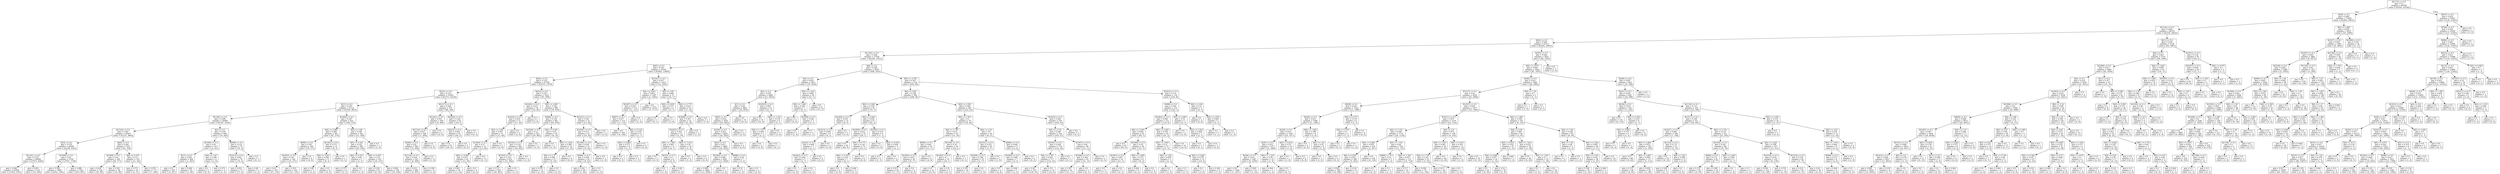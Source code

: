 digraph Tree {
node [shape=box] ;
0 [label="X[1173] <= 0.5\ngini = 0.5\nsamples = 84796\nvalue = [42502, 42294]"] ;
1 [label="X[36] <= 0.5\ngini = 0.485\nsamples = 72295\nvalue = [42364, 29931]"] ;
0 -> 1 [labeldistance=2.5, labelangle=45, headlabel="True"] ;
2 [label="X[1136] <= 0.5\ngini = 0.462\nsamples = 66376\nvalue = [42354, 24022]"] ;
1 -> 2 ;
3 [label="X[20] <= 0.5\ngini = 0.428\nsamples = 61217\nvalue = [42262, 18955]"] ;
2 -> 3 ;
4 [label="X[1130] <= 0.5\ngini = 0.392\nsamples = 57592\nvalue = [42180, 15412]"] ;
3 -> 4 ;
5 [label="X[45] <= 0.5\ngini = 0.355\nsamples = 54162\nvalue = [41682, 12480]"] ;
4 -> 5 ;
6 [label="X[30] <= 0.5\ngini = 0.332\nsamples = 52748\nvalue = [41670, 11078]"] ;
5 -> 6 ;
7 [label="X[221] <= 0.5\ngini = 0.315\nsamples = 51693\nvalue = [41573, 10120]"] ;
6 -> 7 ;
8 [label="X[11] <= 0.5\ngini = 0.305\nsamples = 51121\nvalue = [41505, 9616]"] ;
7 -> 8 ;
9 [label="X[1185] <= 0.5\ngini = 0.296\nsamples = 50499\nvalue = [41397, 9102]"] ;
8 -> 9 ;
10 [label="X[1126] <= 0.5\ngini = 0.287\nsamples = 50003\nvalue = [41321, 8682]"] ;
9 -> 10 ;
11 [label="X[10] <= 0.5\ngini = 0.279\nsamples = 49584\nvalue = [41260, 8324]"] ;
10 -> 11 ;
12 [label="X[1161] <= 0.5\ngini = 0.255\nsamples = 44068\nvalue = [37473, 6595]"] ;
11 -> 12 ;
13 [label="gini = 0.249\nsamples = 43858\nvalue = [37463, 6395]"] ;
12 -> 13 ;
14 [label="gini = 0.091\nsamples = 210\nvalue = [10, 200]"] ;
12 -> 14 ;
15 [label="X[1009] <= 0.5\ngini = 0.43\nsamples = 5516\nvalue = [3787, 1729]"] ;
11 -> 15 ;
16 [label="gini = 0.392\nsamples = 3894\nvalue = [2852, 1042]"] ;
15 -> 16 ;
17 [label="gini = 0.488\nsamples = 1622\nvalue = [935, 687]"] ;
15 -> 17 ;
18 [label="X[60] <= 0.5\ngini = 0.249\nsamples = 419\nvalue = [61, 358]"] ;
10 -> 18 ;
19 [label="X[1009] <= 0.5\ngini = 0.34\nsamples = 226\nvalue = [49, 177]"] ;
18 -> 19 ;
20 [label="gini = 0.424\nsamples = 128\nvalue = [39, 89]"] ;
19 -> 20 ;
21 [label="gini = 0.183\nsamples = 98\nvalue = [10, 88]"] ;
19 -> 21 ;
22 [label="X[0] <= 0.475\ngini = 0.117\nsamples = 193\nvalue = [12, 181]"] ;
18 -> 22 ;
23 [label="gini = 0.375\nsamples = 20\nvalue = [5, 15]"] ;
22 -> 23 ;
24 [label="gini = 0.078\nsamples = 173\nvalue = [7, 166]"] ;
22 -> 24 ;
25 [label="X[3] <= 0.5\ngini = 0.259\nsamples = 496\nvalue = [76, 420]"] ;
9 -> 25 ;
26 [label="X[1000] <= 0.5\ngini = 0.01\nsamples = 417\nvalue = [2, 415]"] ;
25 -> 26 ;
27 [label="X[17] <= 0.5\ngini = 0.005\nsamples = 408\nvalue = [1, 407]"] ;
26 -> 27 ;
28 [label="gini = 0.0\nsamples = 367\nvalue = [0, 367]"] ;
27 -> 28 ;
29 [label="gini = 0.048\nsamples = 41\nvalue = [1, 40]"] ;
27 -> 29 ;
30 [label="X[0] <= 1.67\ngini = 0.198\nsamples = 9\nvalue = [1, 8]"] ;
26 -> 30 ;
31 [label="gini = 0.0\nsamples = 5\nvalue = [0, 5]"] ;
30 -> 31 ;
32 [label="gini = 0.375\nsamples = 4\nvalue = [1, 3]"] ;
30 -> 32 ;
33 [label="X[998] <= 0.5\ngini = 0.119\nsamples = 79\nvalue = [74, 5]"] ;
25 -> 33 ;
34 [label="X[1012] <= 0.5\ngini = 0.097\nsamples = 78\nvalue = [74, 4]"] ;
33 -> 34 ;
35 [label="gini = 0.053\nsamples = 73\nvalue = [71, 2]"] ;
34 -> 35 ;
36 [label="gini = 0.48\nsamples = 5\nvalue = [3, 2]"] ;
34 -> 36 ;
37 [label="gini = 0.0\nsamples = 1\nvalue = [0, 1]"] ;
33 -> 37 ;
38 [label="X[1009] <= 0.5\ngini = 0.287\nsamples = 622\nvalue = [108, 514]"] ;
8 -> 38 ;
39 [label="X[0] <= 2.885\ngini = 0.366\nsamples = 361\nvalue = [87, 274]"] ;
38 -> 39 ;
40 [label="X[999] <= 0.5\ngini = 0.347\nsamples = 349\nvalue = [78, 271]"] ;
39 -> 40 ;
41 [label="X[1003] <= 0.5\ngini = 0.337\nsamples = 345\nvalue = [74, 271]"] ;
40 -> 41 ;
42 [label="gini = 0.41\nsamples = 163\nvalue = [47, 116]"] ;
41 -> 42 ;
43 [label="gini = 0.253\nsamples = 182\nvalue = [27, 155]"] ;
41 -> 43 ;
44 [label="gini = 0.0\nsamples = 4\nvalue = [4, 0]"] ;
40 -> 44 ;
45 [label="X[1203] <= 0.5\ngini = 0.375\nsamples = 12\nvalue = [9, 3]"] ;
39 -> 45 ;
46 [label="X[0] <= 2.915\ngini = 0.298\nsamples = 11\nvalue = [9, 2]"] ;
45 -> 46 ;
47 [label="gini = 0.48\nsamples = 5\nvalue = [3, 2]"] ;
46 -> 47 ;
48 [label="gini = 0.0\nsamples = 6\nvalue = [6, 0]"] ;
46 -> 48 ;
49 [label="gini = 0.0\nsamples = 1\nvalue = [0, 1]"] ;
45 -> 49 ;
50 [label="X[0] <= 2.96\ngini = 0.148\nsamples = 261\nvalue = [21, 240]"] ;
38 -> 50 ;
51 [label="X[0] <= 0.325\ngini = 0.142\nsamples = 260\nvalue = [20, 240]"] ;
50 -> 51 ;
52 [label="X[0] <= 0.315\ngini = 0.48\nsamples = 5\nvalue = [2, 3]"] ;
51 -> 52 ;
53 [label="gini = 0.375\nsamples = 4\nvalue = [1, 3]"] ;
52 -> 53 ;
54 [label="gini = 0.0\nsamples = 1\nvalue = [1, 0]"] ;
52 -> 54 ;
55 [label="X[0] <= 0.935\ngini = 0.131\nsamples = 255\nvalue = [18, 237]"] ;
51 -> 55 ;
56 [label="gini = 0.228\nsamples = 61\nvalue = [8, 53]"] ;
55 -> 56 ;
57 [label="gini = 0.098\nsamples = 194\nvalue = [10, 184]"] ;
55 -> 57 ;
58 [label="gini = 0.0\nsamples = 1\nvalue = [1, 0]"] ;
50 -> 58 ;
59 [label="X[1217] <= 0.5\ngini = 0.209\nsamples = 572\nvalue = [68, 504]"] ;
7 -> 59 ;
60 [label="X[1241] <= 0.5\ngini = 0.035\nsamples = 508\nvalue = [9, 499]"] ;
59 -> 60 ;
61 [label="X[1134] <= 0.5\ngini = 0.027\nsamples = 506\nvalue = [7, 499]"] ;
60 -> 61 ;
62 [label="X[206] <= 0.5\ngini = 0.02\nsamples = 504\nvalue = [5, 499]"] ;
61 -> 62 ;
63 [label="X[1116] <= 0.5\ngini = 0.016\nsamples = 503\nvalue = [4, 499]"] ;
62 -> 63 ;
64 [label="gini = 0.012\nsamples = 494\nvalue = [3, 491]"] ;
63 -> 64 ;
65 [label="gini = 0.198\nsamples = 9\nvalue = [1, 8]"] ;
63 -> 65 ;
66 [label="gini = 0.0\nsamples = 1\nvalue = [1, 0]"] ;
62 -> 66 ;
67 [label="gini = 0.0\nsamples = 2\nvalue = [2, 0]"] ;
61 -> 67 ;
68 [label="gini = 0.0\nsamples = 2\nvalue = [2, 0]"] ;
60 -> 68 ;
69 [label="X[1054] <= 0.5\ngini = 0.144\nsamples = 64\nvalue = [59, 5]"] ;
59 -> 69 ;
70 [label="X[210] <= 0.5\ngini = 0.063\nsamples = 61\nvalue = [59, 2]"] ;
69 -> 70 ;
71 [label="gini = 0.0\nsamples = 59\nvalue = [59, 0]"] ;
70 -> 71 ;
72 [label="gini = 0.0\nsamples = 2\nvalue = [0, 2]"] ;
70 -> 72 ;
73 [label="gini = 0.0\nsamples = 3\nvalue = [0, 3]"] ;
69 -> 73 ;
74 [label="X[222] <= 0.5\ngini = 0.167\nsamples = 1055\nvalue = [97, 958]"] ;
6 -> 74 ;
75 [label="X[1020] <= 0.5\ngini = 0.437\nsamples = 59\nvalue = [19, 40]"] ;
74 -> 75 ;
76 [label="X[1010] <= 0.5\ngini = 0.419\nsamples = 57\nvalue = [17, 40]"] ;
75 -> 76 ;
77 [label="X[0] <= 2.96\ngini = 0.397\nsamples = 55\nvalue = [15, 40]"] ;
76 -> 77 ;
78 [label="X[1009] <= 0.5\ngini = 0.37\nsamples = 53\nvalue = [13, 40]"] ;
77 -> 78 ;
79 [label="X[0] <= 2.895\ngini = 0.427\nsamples = 42\nvalue = [13, 29]"] ;
78 -> 79 ;
80 [label="gini = 0.461\nsamples = 36\nvalue = [13, 23]"] ;
79 -> 80 ;
81 [label="gini = 0.0\nsamples = 6\nvalue = [0, 6]"] ;
79 -> 81 ;
82 [label="gini = 0.0\nsamples = 11\nvalue = [0, 11]"] ;
78 -> 82 ;
83 [label="gini = 0.0\nsamples = 2\nvalue = [2, 0]"] ;
77 -> 83 ;
84 [label="gini = 0.0\nsamples = 2\nvalue = [2, 0]"] ;
76 -> 84 ;
85 [label="gini = 0.0\nsamples = 2\nvalue = [2, 0]"] ;
75 -> 85 ;
86 [label="X[0] <= 2.895\ngini = 0.144\nsamples = 996\nvalue = [78, 918]"] ;
74 -> 86 ;
87 [label="X[996] <= 0.5\ngini = 0.129\nsamples = 941\nvalue = [65, 876]"] ;
86 -> 87 ;
88 [label="X[1038] <= 0.5\ngini = 0.12\nsamples = 921\nvalue = [59, 862]"] ;
87 -> 88 ;
89 [label="X[1045] <= 0.5\ngini = 0.118\nsamples = 920\nvalue = [58, 862]"] ;
88 -> 89 ;
90 [label="X[1033] <= 0.5\ngini = 0.116\nsamples = 919\nvalue = [57, 862]"] ;
89 -> 90 ;
91 [label="gini = 0.115\nsamples = 918\nvalue = [56, 862]"] ;
90 -> 91 ;
92 [label="gini = 0.0\nsamples = 1\nvalue = [1, 0]"] ;
90 -> 92 ;
93 [label="gini = 0.0\nsamples = 1\nvalue = [1, 0]"] ;
89 -> 93 ;
94 [label="gini = 0.0\nsamples = 1\nvalue = [1, 0]"] ;
88 -> 94 ;
95 [label="X[0] <= 0.565\ngini = 0.42\nsamples = 20\nvalue = [6, 14]"] ;
87 -> 95 ;
96 [label="gini = 0.0\nsamples = 1\nvalue = [1, 0]"] ;
95 -> 96 ;
97 [label="X[0] <= 2.625\ngini = 0.388\nsamples = 19\nvalue = [5, 14]"] ;
95 -> 97 ;
98 [label="X[0] <= 2.35\ngini = 0.444\nsamples = 15\nvalue = [5, 10]"] ;
97 -> 98 ;
99 [label="gini = 0.278\nsamples = 12\nvalue = [2, 10]"] ;
98 -> 99 ;
100 [label="gini = 0.0\nsamples = 3\nvalue = [3, 0]"] ;
98 -> 100 ;
101 [label="gini = 0.0\nsamples = 4\nvalue = [0, 4]"] ;
97 -> 101 ;
102 [label="X[1015] <= 0.5\ngini = 0.361\nsamples = 55\nvalue = [13, 42]"] ;
86 -> 102 ;
103 [label="X[1020] <= 0.5\ngini = 0.311\nsamples = 52\nvalue = [10, 42]"] ;
102 -> 103 ;
104 [label="X[1026] <= 0.5\ngini = 0.291\nsamples = 51\nvalue = [9, 42]"] ;
103 -> 104 ;
105 [label="X[996] <= 0.5\ngini = 0.269\nsamples = 50\nvalue = [8, 42]"] ;
104 -> 105 ;
106 [label="gini = 0.245\nsamples = 49\nvalue = [7, 42]"] ;
105 -> 106 ;
107 [label="gini = 0.0\nsamples = 1\nvalue = [1, 0]"] ;
105 -> 107 ;
108 [label="gini = 0.0\nsamples = 1\nvalue = [1, 0]"] ;
104 -> 108 ;
109 [label="gini = 0.0\nsamples = 1\nvalue = [1, 0]"] ;
103 -> 109 ;
110 [label="gini = 0.0\nsamples = 3\nvalue = [3, 0]"] ;
102 -> 110 ;
111 [label="X[1241] <= 0.5\ngini = 0.017\nsamples = 1414\nvalue = [12, 1402]"] ;
5 -> 111 ;
112 [label="X[0] <= 0.655\ngini = 0.003\nsamples = 1387\nvalue = [2, 1385]"] ;
111 -> 112 ;
113 [label="X[1007] <= 0.5\ngini = 0.034\nsamples = 115\nvalue = [2, 113]"] ;
112 -> 113 ;
114 [label="X[997] <= 0.5\ngini = 0.017\nsamples = 114\nvalue = [1, 113]"] ;
113 -> 114 ;
115 [label="gini = 0.0\nsamples = 106\nvalue = [0, 106]"] ;
114 -> 115 ;
116 [label="X[0] <= 0.525\ngini = 0.219\nsamples = 8\nvalue = [1, 7]"] ;
114 -> 116 ;
117 [label="X[0] <= 0.465\ngini = 0.375\nsamples = 4\nvalue = [1, 3]"] ;
116 -> 117 ;
118 [label="gini = 0.0\nsamples = 2\nvalue = [0, 2]"] ;
117 -> 118 ;
119 [label="gini = 0.5\nsamples = 2\nvalue = [1, 1]"] ;
117 -> 119 ;
120 [label="gini = 0.0\nsamples = 4\nvalue = [0, 4]"] ;
116 -> 120 ;
121 [label="gini = 0.0\nsamples = 1\nvalue = [1, 0]"] ;
113 -> 121 ;
122 [label="gini = 0.0\nsamples = 1272\nvalue = [0, 1272]"] ;
112 -> 122 ;
123 [label="X[0] <= 0.83\ngini = 0.466\nsamples = 27\nvalue = [10, 17]"] ;
111 -> 123 ;
124 [label="X[0] <= 0.635\ngini = 0.375\nsamples = 4\nvalue = [3, 1]"] ;
123 -> 124 ;
125 [label="gini = 0.0\nsamples = 1\nvalue = [0, 1]"] ;
124 -> 125 ;
126 [label="gini = 0.0\nsamples = 3\nvalue = [3, 0]"] ;
124 -> 126 ;
127 [label="X[0] <= 2.775\ngini = 0.423\nsamples = 23\nvalue = [7, 16]"] ;
123 -> 127 ;
128 [label="X[1008] <= 0.5\ngini = 0.397\nsamples = 22\nvalue = [6, 16]"] ;
127 -> 128 ;
129 [label="X[1003] <= 0.5\ngini = 0.363\nsamples = 21\nvalue = [5, 16]"] ;
128 -> 129 ;
130 [label="X[0] <= 1.005\ngini = 0.463\nsamples = 11\nvalue = [4, 7]"] ;
129 -> 130 ;
131 [label="gini = 0.0\nsamples = 3\nvalue = [0, 3]"] ;
130 -> 131 ;
132 [label="X[222] <= 0.5\ngini = 0.5\nsamples = 8\nvalue = [4, 4]"] ;
130 -> 132 ;
133 [label="gini = 0.0\nsamples = 1\nvalue = [1, 0]"] ;
132 -> 133 ;
134 [label="gini = 0.49\nsamples = 7\nvalue = [3, 4]"] ;
132 -> 134 ;
135 [label="X[0] <= 1.015\ngini = 0.18\nsamples = 10\nvalue = [1, 9]"] ;
129 -> 135 ;
136 [label="gini = 0.0\nsamples = 1\nvalue = [1, 0]"] ;
135 -> 136 ;
137 [label="gini = 0.0\nsamples = 9\nvalue = [0, 9]"] ;
135 -> 137 ;
138 [label="gini = 0.0\nsamples = 1\nvalue = [1, 0]"] ;
128 -> 138 ;
139 [label="gini = 0.0\nsamples = 1\nvalue = [1, 0]"] ;
127 -> 139 ;
140 [label="X[8] <= 0.5\ngini = 0.248\nsamples = 3430\nvalue = [498, 2932]"] ;
4 -> 140 ;
141 [label="X[2] <= 0.5\ngini = 0.052\nsamples = 2912\nvalue = [78, 2834]"] ;
140 -> 141 ;
142 [label="X[5] <= 0.5\ngini = 0.035\nsamples = 2884\nvalue = [51, 2833]"] ;
141 -> 142 ;
143 [label="X[7] <= 0.5\ngini = 0.021\nsamples = 2862\nvalue = [30, 2832]"] ;
142 -> 143 ;
144 [label="X[49] <= 0.5\ngini = 0.014\nsamples = 2852\nvalue = [20, 2832]"] ;
143 -> 144 ;
145 [label="X[106] <= 0.5\ngini = 0.013\nsamples = 2850\nvalue = [18, 2832]"] ;
144 -> 145 ;
146 [label="X[85] <= 0.5\ngini = 0.011\nsamples = 2848\nvalue = [16, 2832]"] ;
145 -> 146 ;
147 [label="X[1063] <= 0.5\ngini = 0.009\nsamples = 2841\nvalue = [13, 2828]"] ;
146 -> 147 ;
148 [label="gini = 0.008\nsamples = 2840\nvalue = [12, 2828]"] ;
147 -> 148 ;
149 [label="gini = 0.0\nsamples = 1\nvalue = [1, 0]"] ;
147 -> 149 ;
150 [label="X[998] <= 0.5\ngini = 0.49\nsamples = 7\nvalue = [3, 4]"] ;
146 -> 150 ;
151 [label="gini = 0.32\nsamples = 5\nvalue = [1, 4]"] ;
150 -> 151 ;
152 [label="gini = 0.0\nsamples = 2\nvalue = [2, 0]"] ;
150 -> 152 ;
153 [label="gini = 0.0\nsamples = 2\nvalue = [2, 0]"] ;
145 -> 153 ;
154 [label="gini = 0.0\nsamples = 2\nvalue = [2, 0]"] ;
144 -> 154 ;
155 [label="gini = 0.0\nsamples = 10\nvalue = [10, 0]"] ;
143 -> 155 ;
156 [label="X[1003] <= 0.5\ngini = 0.087\nsamples = 22\nvalue = [21, 1]"] ;
142 -> 156 ;
157 [label="gini = 0.0\nsamples = 16\nvalue = [16, 0]"] ;
156 -> 157 ;
158 [label="X[0] <= 2.155\ngini = 0.278\nsamples = 6\nvalue = [5, 1]"] ;
156 -> 158 ;
159 [label="X[0] <= 1.475\ngini = 0.444\nsamples = 3\nvalue = [2, 1]"] ;
158 -> 159 ;
160 [label="gini = 0.0\nsamples = 2\nvalue = [2, 0]"] ;
159 -> 160 ;
161 [label="gini = 0.0\nsamples = 1\nvalue = [0, 1]"] ;
159 -> 161 ;
162 [label="gini = 0.0\nsamples = 3\nvalue = [3, 0]"] ;
158 -> 162 ;
163 [label="X[0] <= 1.455\ngini = 0.069\nsamples = 28\nvalue = [27, 1]"] ;
141 -> 163 ;
164 [label="X[0] <= 1.445\ngini = 0.245\nsamples = 7\nvalue = [6, 1]"] ;
163 -> 164 ;
165 [label="gini = 0.0\nsamples = 4\nvalue = [4, 0]"] ;
164 -> 165 ;
166 [label="X[1009] <= 0.5\ngini = 0.444\nsamples = 3\nvalue = [2, 1]"] ;
164 -> 166 ;
167 [label="gini = 0.0\nsamples = 1\nvalue = [1, 0]"] ;
166 -> 167 ;
168 [label="gini = 0.5\nsamples = 2\nvalue = [1, 1]"] ;
166 -> 168 ;
169 [label="gini = 0.0\nsamples = 21\nvalue = [21, 0]"] ;
163 -> 169 ;
170 [label="X[0] <= 2.795\ngini = 0.307\nsamples = 518\nvalue = [420, 98]"] ;
140 -> 170 ;
171 [label="X[0] <= 0.99\ngini = 0.358\nsamples = 386\nvalue = [296, 90]"] ;
170 -> 171 ;
172 [label="X[0] <= 0.645\ngini = 0.158\nsamples = 81\nvalue = [74, 7]"] ;
171 -> 172 ;
173 [label="X[1009] <= 0.5\ngini = 0.459\nsamples = 14\nvalue = [9, 5]"] ;
172 -> 173 ;
174 [label="X[1013] <= 0.5\ngini = 0.494\nsamples = 9\nvalue = [4, 5]"] ;
173 -> 174 ;
175 [label="X[222] <= 0.5\ngini = 0.408\nsamples = 7\nvalue = [2, 5]"] ;
174 -> 175 ;
176 [label="X[1003] <= 0.5\ngini = 0.444\nsamples = 3\nvalue = [2, 1]"] ;
175 -> 176 ;
177 [label="gini = 0.0\nsamples = 2\nvalue = [2, 0]"] ;
176 -> 177 ;
178 [label="gini = 0.0\nsamples = 1\nvalue = [0, 1]"] ;
176 -> 178 ;
179 [label="gini = 0.0\nsamples = 4\nvalue = [0, 4]"] ;
175 -> 179 ;
180 [label="gini = 0.0\nsamples = 2\nvalue = [2, 0]"] ;
174 -> 180 ;
181 [label="gini = 0.0\nsamples = 5\nvalue = [5, 0]"] ;
173 -> 181 ;
182 [label="X[0] <= 0.825\ngini = 0.058\nsamples = 67\nvalue = [65, 2]"] ;
172 -> 182 ;
183 [label="X[1009] <= 0.5\ngini = 0.033\nsamples = 59\nvalue = [58, 1]"] ;
182 -> 183 ;
184 [label="gini = 0.0\nsamples = 44\nvalue = [44, 0]"] ;
183 -> 184 ;
185 [label="X[0] <= 0.775\ngini = 0.124\nsamples = 15\nvalue = [14, 1]"] ;
183 -> 185 ;
186 [label="X[0] <= 0.745\ngini = 0.245\nsamples = 7\nvalue = [6, 1]"] ;
185 -> 186 ;
187 [label="gini = 0.0\nsamples = 4\nvalue = [4, 0]"] ;
186 -> 187 ;
188 [label="gini = 0.444\nsamples = 3\nvalue = [2, 1]"] ;
186 -> 188 ;
189 [label="gini = 0.0\nsamples = 8\nvalue = [8, 0]"] ;
185 -> 189 ;
190 [label="X[1003] <= 0.5\ngini = 0.219\nsamples = 8\nvalue = [7, 1]"] ;
182 -> 190 ;
191 [label="gini = 0.0\nsamples = 5\nvalue = [5, 0]"] ;
190 -> 191 ;
192 [label="X[0] <= 0.835\ngini = 0.444\nsamples = 3\nvalue = [2, 1]"] ;
190 -> 192 ;
193 [label="gini = 0.5\nsamples = 2\nvalue = [1, 1]"] ;
192 -> 193 ;
194 [label="gini = 0.0\nsamples = 1\nvalue = [1, 0]"] ;
192 -> 194 ;
195 [label="X[0] <= 2.505\ngini = 0.396\nsamples = 305\nvalue = [222, 83]"] ;
171 -> 195 ;
196 [label="X[0] <= 1.815\ngini = 0.5\nsamples = 79\nvalue = [39, 40]"] ;
195 -> 196 ;
197 [label="X[0] <= 1.745\ngini = 0.471\nsamples = 50\nvalue = [31, 19]"] ;
196 -> 197 ;
198 [label="X[996] <= 0.5\ngini = 0.491\nsamples = 30\nvalue = [13, 17]"] ;
197 -> 198 ;
199 [label="X[1026] <= 0.5\ngini = 0.453\nsamples = 26\nvalue = [9, 17]"] ;
198 -> 199 ;
200 [label="gini = 0.413\nsamples = 24\nvalue = [7, 17]"] ;
199 -> 200 ;
201 [label="gini = 0.0\nsamples = 2\nvalue = [2, 0]"] ;
199 -> 201 ;
202 [label="gini = 0.0\nsamples = 4\nvalue = [4, 0]"] ;
198 -> 202 ;
203 [label="X[1030] <= 0.5\ngini = 0.18\nsamples = 20\nvalue = [18, 2]"] ;
197 -> 203 ;
204 [label="X[1003] <= 0.5\ngini = 0.1\nsamples = 19\nvalue = [18, 1]"] ;
203 -> 204 ;
205 [label="gini = 0.0\nsamples = 14\nvalue = [14, 0]"] ;
204 -> 205 ;
206 [label="gini = 0.32\nsamples = 5\nvalue = [4, 1]"] ;
204 -> 206 ;
207 [label="gini = 0.0\nsamples = 1\nvalue = [0, 1]"] ;
203 -> 207 ;
208 [label="X[0] <= 2.43\ngini = 0.4\nsamples = 29\nvalue = [8, 21]"] ;
196 -> 208 ;
209 [label="X[1031] <= 0.5\ngini = 0.255\nsamples = 20\nvalue = [3, 17]"] ;
208 -> 209 ;
210 [label="X[1004] <= 0.5\ngini = 0.188\nsamples = 19\nvalue = [2, 17]"] ;
209 -> 210 ;
211 [label="gini = 0.105\nsamples = 18\nvalue = [1, 17]"] ;
210 -> 211 ;
212 [label="gini = 0.0\nsamples = 1\nvalue = [1, 0]"] ;
210 -> 212 ;
213 [label="gini = 0.0\nsamples = 1\nvalue = [1, 0]"] ;
209 -> 213 ;
214 [label="X[996] <= 0.5\ngini = 0.494\nsamples = 9\nvalue = [5, 4]"] ;
208 -> 214 ;
215 [label="X[1009] <= 0.5\ngini = 0.408\nsamples = 7\nvalue = [5, 2]"] ;
214 -> 215 ;
216 [label="gini = 0.0\nsamples = 4\nvalue = [4, 0]"] ;
215 -> 216 ;
217 [label="gini = 0.444\nsamples = 3\nvalue = [1, 2]"] ;
215 -> 217 ;
218 [label="gini = 0.0\nsamples = 2\nvalue = [0, 2]"] ;
214 -> 218 ;
219 [label="X[1010] <= 0.5\ngini = 0.308\nsamples = 226\nvalue = [183, 43]"] ;
195 -> 219 ;
220 [label="X[0] <= 2.725\ngini = 0.299\nsamples = 224\nvalue = [183, 41]"] ;
219 -> 220 ;
221 [label="X[1041] <= 0.5\ngini = 0.249\nsamples = 178\nvalue = [152, 26]"] ;
220 -> 221 ;
222 [label="X[0] <= 2.705\ngini = 0.243\nsamples = 177\nvalue = [152, 25]"] ;
221 -> 222 ;
223 [label="gini = 0.26\nsamples = 163\nvalue = [138, 25]"] ;
222 -> 223 ;
224 [label="gini = 0.0\nsamples = 14\nvalue = [14, 0]"] ;
222 -> 224 ;
225 [label="gini = 0.0\nsamples = 1\nvalue = [0, 1]"] ;
221 -> 225 ;
226 [label="X[1007] <= 0.5\ngini = 0.44\nsamples = 46\nvalue = [31, 15]"] ;
220 -> 226 ;
227 [label="X[1000] <= 0.5\ngini = 0.402\nsamples = 43\nvalue = [31, 12]"] ;
226 -> 227 ;
228 [label="gini = 0.387\nsamples = 42\nvalue = [31, 11]"] ;
227 -> 228 ;
229 [label="gini = 0.0\nsamples = 1\nvalue = [0, 1]"] ;
227 -> 229 ;
230 [label="gini = 0.0\nsamples = 3\nvalue = [0, 3]"] ;
226 -> 230 ;
231 [label="gini = 0.0\nsamples = 2\nvalue = [0, 2]"] ;
219 -> 231 ;
232 [label="X[1012] <= 0.5\ngini = 0.114\nsamples = 132\nvalue = [124, 8]"] ;
170 -> 232 ;
233 [label="X[998] <= 0.5\ngini = 0.104\nsamples = 127\nvalue = [120, 7]"] ;
232 -> 233 ;
234 [label="X[1003] <= 0.5\ngini = 0.094\nsamples = 122\nvalue = [116, 6]"] ;
233 -> 234 ;
235 [label="X[0] <= 2.955\ngini = 0.062\nsamples = 93\nvalue = [90, 3]"] ;
234 -> 235 ;
236 [label="gini = 0.0\nsamples = 63\nvalue = [63, 0]"] ;
235 -> 236 ;
237 [label="X[1009] <= 0.5\ngini = 0.18\nsamples = 30\nvalue = [27, 3]"] ;
235 -> 237 ;
238 [label="X[1007] <= 0.5\ngini = 0.087\nsamples = 22\nvalue = [21, 1]"] ;
237 -> 238 ;
239 [label="gini = 0.0\nsamples = 17\nvalue = [17, 0]"] ;
238 -> 239 ;
240 [label="gini = 0.32\nsamples = 5\nvalue = [4, 1]"] ;
238 -> 240 ;
241 [label="X[0] <= 2.995\ngini = 0.375\nsamples = 8\nvalue = [6, 2]"] ;
237 -> 241 ;
242 [label="gini = 0.444\nsamples = 6\nvalue = [4, 2]"] ;
241 -> 242 ;
243 [label="gini = 0.0\nsamples = 2\nvalue = [2, 0]"] ;
241 -> 243 ;
244 [label="X[0] <= 2.905\ngini = 0.185\nsamples = 29\nvalue = [26, 3]"] ;
234 -> 244 ;
245 [label="X[0] <= 2.835\ngini = 0.32\nsamples = 15\nvalue = [12, 3]"] ;
244 -> 245 ;
246 [label="X[0] <= 2.82\ngini = 0.444\nsamples = 3\nvalue = [2, 1]"] ;
245 -> 246 ;
247 [label="gini = 0.0\nsamples = 1\nvalue = [1, 0]"] ;
246 -> 247 ;
248 [label="gini = 0.5\nsamples = 2\nvalue = [1, 1]"] ;
246 -> 248 ;
249 [label="X[0] <= 2.845\ngini = 0.278\nsamples = 12\nvalue = [10, 2]"] ;
245 -> 249 ;
250 [label="gini = 0.0\nsamples = 3\nvalue = [3, 0]"] ;
249 -> 250 ;
251 [label="gini = 0.346\nsamples = 9\nvalue = [7, 2]"] ;
249 -> 251 ;
252 [label="gini = 0.0\nsamples = 14\nvalue = [14, 0]"] ;
244 -> 252 ;
253 [label="X[0] <= 2.885\ngini = 0.32\nsamples = 5\nvalue = [4, 1]"] ;
233 -> 253 ;
254 [label="gini = 0.0\nsamples = 2\nvalue = [2, 0]"] ;
253 -> 254 ;
255 [label="X[0] <= 2.925\ngini = 0.444\nsamples = 3\nvalue = [2, 1]"] ;
253 -> 255 ;
256 [label="gini = 0.0\nsamples = 1\nvalue = [0, 1]"] ;
255 -> 256 ;
257 [label="gini = 0.0\nsamples = 2\nvalue = [2, 0]"] ;
255 -> 257 ;
258 [label="X[0] <= 2.94\ngini = 0.32\nsamples = 5\nvalue = [4, 1]"] ;
232 -> 258 ;
259 [label="gini = 0.0\nsamples = 2\nvalue = [2, 0]"] ;
258 -> 259 ;
260 [label="X[0] <= 2.955\ngini = 0.444\nsamples = 3\nvalue = [2, 1]"] ;
258 -> 260 ;
261 [label="gini = 0.5\nsamples = 2\nvalue = [1, 1]"] ;
260 -> 261 ;
262 [label="gini = 0.0\nsamples = 1\nvalue = [1, 0]"] ;
260 -> 262 ;
263 [label="X[597] <= 0.5\ngini = 0.044\nsamples = 3625\nvalue = [82, 3543]"] ;
3 -> 263 ;
264 [label="X[0] <= 2.675\ngini = 0.044\nsamples = 3624\nvalue = [81, 3543]"] ;
263 -> 264 ;
265 [label="X[382] <= 0.5\ngini = 0.031\nsamples = 2941\nvalue = [46, 2895]"] ;
264 -> 265 ;
266 [label="X[1217] <= 0.5\ngini = 0.03\nsamples = 2939\nvalue = [45, 2894]"] ;
265 -> 266 ;
267 [label="X[928] <= 0.5\ngini = 0.016\nsamples = 1502\nvalue = [12, 1490]"] ;
266 -> 267 ;
268 [label="X[290] <= 0.5\ngini = 0.015\nsamples = 1496\nvalue = [11, 1485]"] ;
267 -> 268 ;
269 [label="X[320] <= 0.5\ngini = 0.013\nsamples = 1487\nvalue = [10, 1477]"] ;
268 -> 269 ;
270 [label="X[287] <= 0.5\ngini = 0.012\nsamples = 1477\nvalue = [9, 1468]"] ;
269 -> 270 ;
271 [label="X[246] <= 0.5\ngini = 0.011\nsamples = 1467\nvalue = [8, 1459]"] ;
270 -> 271 ;
272 [label="gini = 0.01\nsamples = 1444\nvalue = [7, 1437]"] ;
271 -> 272 ;
273 [label="gini = 0.083\nsamples = 23\nvalue = [1, 22]"] ;
271 -> 273 ;
274 [label="X[0] <= 1.235\ngini = 0.18\nsamples = 10\nvalue = [1, 9]"] ;
270 -> 274 ;
275 [label="gini = 0.444\nsamples = 3\nvalue = [1, 2]"] ;
274 -> 275 ;
276 [label="gini = 0.0\nsamples = 7\nvalue = [0, 7]"] ;
274 -> 276 ;
277 [label="X[0] <= 0.835\ngini = 0.18\nsamples = 10\nvalue = [1, 9]"] ;
269 -> 277 ;
278 [label="gini = 0.0\nsamples = 1\nvalue = [1, 0]"] ;
277 -> 278 ;
279 [label="gini = 0.0\nsamples = 9\nvalue = [0, 9]"] ;
277 -> 279 ;
280 [label="X[0] <= 1.665\ngini = 0.198\nsamples = 9\nvalue = [1, 8]"] ;
268 -> 280 ;
281 [label="gini = 0.0\nsamples = 4\nvalue = [0, 4]"] ;
280 -> 281 ;
282 [label="X[0] <= 1.83\ngini = 0.32\nsamples = 5\nvalue = [1, 4]"] ;
280 -> 282 ;
283 [label="gini = 0.0\nsamples = 1\nvalue = [1, 0]"] ;
282 -> 283 ;
284 [label="gini = 0.0\nsamples = 4\nvalue = [0, 4]"] ;
282 -> 284 ;
285 [label="X[0] <= 0.775\ngini = 0.278\nsamples = 6\nvalue = [1, 5]"] ;
267 -> 285 ;
286 [label="X[0] <= 0.515\ngini = 0.5\nsamples = 2\nvalue = [1, 1]"] ;
285 -> 286 ;
287 [label="gini = 0.0\nsamples = 1\nvalue = [0, 1]"] ;
286 -> 287 ;
288 [label="gini = 0.0\nsamples = 1\nvalue = [1, 0]"] ;
286 -> 288 ;
289 [label="gini = 0.0\nsamples = 4\nvalue = [0, 4]"] ;
285 -> 289 ;
290 [label="X[1027] <= 0.5\ngini = 0.045\nsamples = 1437\nvalue = [33, 1404]"] ;
266 -> 290 ;
291 [label="X[1011] <= 0.5\ngini = 0.037\nsamples = 1276\nvalue = [24, 1252]"] ;
290 -> 291 ;
292 [label="X[0] <= 1.325\ngini = 0.034\nsamples = 1170\nvalue = [20, 1150]"] ;
291 -> 292 ;
293 [label="X[0] <= 0.865\ngini = 0.023\nsamples = 432\nvalue = [5, 427]"] ;
292 -> 293 ;
294 [label="X[0] <= 0.855\ngini = 0.032\nsamples = 308\nvalue = [5, 303]"] ;
293 -> 294 ;
295 [label="gini = 0.026\nsamples = 300\nvalue = [4, 296]"] ;
294 -> 295 ;
296 [label="gini = 0.219\nsamples = 8\nvalue = [1, 7]"] ;
294 -> 296 ;
297 [label="gini = 0.0\nsamples = 124\nvalue = [0, 124]"] ;
293 -> 297 ;
298 [label="X[0] <= 1.335\ngini = 0.04\nsamples = 738\nvalue = [15, 723]"] ;
292 -> 298 ;
299 [label="X[990] <= 0.5\ngini = 0.32\nsamples = 5\nvalue = [1, 4]"] ;
298 -> 299 ;
300 [label="gini = 0.0\nsamples = 3\nvalue = [0, 3]"] ;
299 -> 300 ;
301 [label="gini = 0.5\nsamples = 2\nvalue = [1, 1]"] ;
299 -> 301 ;
302 [label="X[0] <= 1.365\ngini = 0.037\nsamples = 733\nvalue = [14, 719]"] ;
298 -> 302 ;
303 [label="gini = 0.117\nsamples = 16\nvalue = [1, 15]"] ;
302 -> 303 ;
304 [label="gini = 0.036\nsamples = 717\nvalue = [13, 704]"] ;
302 -> 304 ;
305 [label="X[0] <= 2.6\ngini = 0.073\nsamples = 106\nvalue = [4, 102]"] ;
291 -> 305 ;
306 [label="X[0] <= 1.815\ngini = 0.061\nsamples = 95\nvalue = [3, 92]"] ;
305 -> 306 ;
307 [label="X[0] <= 1.795\ngini = 0.103\nsamples = 55\nvalue = [3, 52]"] ;
306 -> 307 ;
308 [label="gini = 0.071\nsamples = 54\nvalue = [2, 52]"] ;
307 -> 308 ;
309 [label="gini = 0.0\nsamples = 1\nvalue = [1, 0]"] ;
307 -> 309 ;
310 [label="gini = 0.0\nsamples = 40\nvalue = [0, 40]"] ;
306 -> 310 ;
311 [label="X[0] <= 2.615\ngini = 0.165\nsamples = 11\nvalue = [1, 10]"] ;
305 -> 311 ;
312 [label="gini = 0.0\nsamples = 1\nvalue = [1, 0]"] ;
311 -> 312 ;
313 [label="gini = 0.0\nsamples = 10\nvalue = [0, 10]"] ;
311 -> 313 ;
314 [label="X[0] <= 1.895\ngini = 0.106\nsamples = 161\nvalue = [9, 152]"] ;
290 -> 314 ;
315 [label="X[0] <= 0.84\ngini = 0.061\nsamples = 96\nvalue = [3, 93]"] ;
314 -> 315 ;
316 [label="X[0] <= 0.815\ngini = 0.102\nsamples = 37\nvalue = [2, 35]"] ;
315 -> 316 ;
317 [label="X[0] <= 0.665\ngini = 0.057\nsamples = 34\nvalue = [1, 33]"] ;
316 -> 317 ;
318 [label="gini = 0.0\nsamples = 24\nvalue = [0, 24]"] ;
317 -> 318 ;
319 [label="gini = 0.18\nsamples = 10\nvalue = [1, 9]"] ;
317 -> 319 ;
320 [label="gini = 0.444\nsamples = 3\nvalue = [1, 2]"] ;
316 -> 320 ;
321 [label="X[0] <= 1.815\ngini = 0.033\nsamples = 59\nvalue = [1, 58]"] ;
315 -> 321 ;
322 [label="gini = 0.0\nsamples = 40\nvalue = [0, 40]"] ;
321 -> 322 ;
323 [label="X[0] <= 1.825\ngini = 0.1\nsamples = 19\nvalue = [1, 18]"] ;
321 -> 323 ;
324 [label="gini = 0.0\nsamples = 1\nvalue = [1, 0]"] ;
323 -> 324 ;
325 [label="gini = 0.0\nsamples = 18\nvalue = [0, 18]"] ;
323 -> 325 ;
326 [label="X[0] <= 1.99\ngini = 0.168\nsamples = 65\nvalue = [6, 59]"] ;
314 -> 326 ;
327 [label="X[0] <= 1.92\ngini = 0.48\nsamples = 5\nvalue = [3, 2]"] ;
326 -> 327 ;
328 [label="gini = 0.5\nsamples = 4\nvalue = [2, 2]"] ;
327 -> 328 ;
329 [label="gini = 0.0\nsamples = 1\nvalue = [1, 0]"] ;
327 -> 329 ;
330 [label="X[0] <= 2.565\ngini = 0.095\nsamples = 60\nvalue = [3, 57]"] ;
326 -> 330 ;
331 [label="X[0] <= 2.555\ngini = 0.145\nsamples = 38\nvalue = [3, 35]"] ;
330 -> 331 ;
332 [label="gini = 0.108\nsamples = 35\nvalue = [2, 33]"] ;
331 -> 332 ;
333 [label="gini = 0.444\nsamples = 3\nvalue = [1, 2]"] ;
331 -> 333 ;
334 [label="gini = 0.0\nsamples = 22\nvalue = [0, 22]"] ;
330 -> 334 ;
335 [label="X[0] <= 1.24\ngini = 0.5\nsamples = 2\nvalue = [1, 1]"] ;
265 -> 335 ;
336 [label="gini = 0.0\nsamples = 1\nvalue = [1, 0]"] ;
335 -> 336 ;
337 [label="gini = 0.0\nsamples = 1\nvalue = [0, 1]"] ;
335 -> 337 ;
338 [label="X[249] <= 0.5\ngini = 0.097\nsamples = 683\nvalue = [35, 648]"] ;
264 -> 338 ;
339 [label="X[221] <= 0.5\ngini = 0.095\nsamples = 682\nvalue = [34, 648]"] ;
338 -> 339 ;
340 [label="X[238] <= 0.5\ngini = 0.014\nsamples = 143\nvalue = [1, 142]"] ;
339 -> 340 ;
341 [label="gini = 0.0\nsamples = 135\nvalue = [0, 135]"] ;
340 -> 341 ;
342 [label="X[0] <= 2.925\ngini = 0.219\nsamples = 8\nvalue = [1, 7]"] ;
340 -> 342 ;
343 [label="X[0] <= 2.905\ngini = 0.375\nsamples = 4\nvalue = [1, 3]"] ;
342 -> 343 ;
344 [label="gini = 0.0\nsamples = 3\nvalue = [0, 3]"] ;
343 -> 344 ;
345 [label="gini = 0.0\nsamples = 1\nvalue = [1, 0]"] ;
343 -> 345 ;
346 [label="gini = 0.0\nsamples = 4\nvalue = [0, 4]"] ;
342 -> 346 ;
347 [label="X[1130] <= 0.5\ngini = 0.115\nsamples = 539\nvalue = [33, 506]"] ;
339 -> 347 ;
348 [label="X[1217] <= 0.5\ngini = 0.109\nsamples = 521\nvalue = [30, 491]"] ;
347 -> 348 ;
349 [label="X[1027] <= 0.5\ngini = 0.066\nsamples = 206\nvalue = [7, 199]"] ;
348 -> 349 ;
350 [label="X[0] <= 2.805\ngini = 0.053\nsamples = 185\nvalue = [5, 180]"] ;
349 -> 350 ;
351 [label="gini = 0.0\nsamples = 68\nvalue = [0, 68]"] ;
350 -> 351 ;
352 [label="X[0] <= 2.855\ngini = 0.082\nsamples = 117\nvalue = [5, 112]"] ;
350 -> 352 ;
353 [label="gini = 0.153\nsamples = 48\nvalue = [4, 44]"] ;
352 -> 353 ;
354 [label="gini = 0.029\nsamples = 69\nvalue = [1, 68]"] ;
352 -> 354 ;
355 [label="X[1216] <= 0.5\ngini = 0.172\nsamples = 21\nvalue = [2, 19]"] ;
349 -> 355 ;
356 [label="gini = 0.0\nsamples = 10\nvalue = [0, 10]"] ;
355 -> 356 ;
357 [label="X[0] <= 2.83\ngini = 0.298\nsamples = 11\nvalue = [2, 9]"] ;
355 -> 357 ;
358 [label="gini = 0.346\nsamples = 9\nvalue = [2, 7]"] ;
357 -> 358 ;
359 [label="gini = 0.0\nsamples = 2\nvalue = [0, 2]"] ;
357 -> 359 ;
360 [label="X[0] <= 2.725\ngini = 0.135\nsamples = 315\nvalue = [23, 292]"] ;
348 -> 360 ;
361 [label="X[1039] <= 0.5\ngini = 0.201\nsamples = 88\nvalue = [10, 78]"] ;
360 -> 361 ;
362 [label="X[990] <= 0.5\ngini = 0.171\nsamples = 85\nvalue = [8, 77]"] ;
361 -> 362 ;
363 [label="gini = 0.119\nsamples = 63\nvalue = [4, 59]"] ;
362 -> 363 ;
364 [label="gini = 0.298\nsamples = 22\nvalue = [4, 18]"] ;
362 -> 364 ;
365 [label="X[0] <= 2.695\ngini = 0.444\nsamples = 3\nvalue = [2, 1]"] ;
361 -> 365 ;
366 [label="gini = 0.0\nsamples = 1\nvalue = [1, 0]"] ;
365 -> 366 ;
367 [label="gini = 0.5\nsamples = 2\nvalue = [1, 1]"] ;
365 -> 367 ;
368 [label="X[0] <= 2.825\ngini = 0.108\nsamples = 227\nvalue = [13, 214]"] ;
360 -> 368 ;
369 [label="X[1019] <= 0.5\ngini = 0.079\nsamples = 145\nvalue = [6, 139]"] ;
368 -> 369 ;
370 [label="gini = 0.058\nsamples = 133\nvalue = [4, 129]"] ;
369 -> 370 ;
371 [label="gini = 0.278\nsamples = 12\nvalue = [2, 10]"] ;
369 -> 371 ;
372 [label="X[1014] <= 0.5\ngini = 0.156\nsamples = 82\nvalue = [7, 75]"] ;
368 -> 372 ;
373 [label="gini = 0.101\nsamples = 56\nvalue = [3, 53]"] ;
372 -> 373 ;
374 [label="gini = 0.26\nsamples = 26\nvalue = [4, 22]"] ;
372 -> 374 ;
375 [label="X[0] <= 2.855\ngini = 0.278\nsamples = 18\nvalue = [3, 15]"] ;
347 -> 375 ;
376 [label="gini = 0.0\nsamples = 5\nvalue = [0, 5]"] ;
375 -> 376 ;
377 [label="X[0] <= 2.93\ngini = 0.355\nsamples = 13\nvalue = [3, 10]"] ;
375 -> 377 ;
378 [label="X[0] <= 2.915\ngini = 0.444\nsamples = 9\nvalue = [3, 6]"] ;
377 -> 378 ;
379 [label="X[990] <= 0.5\ngini = 0.375\nsamples = 8\nvalue = [2, 6]"] ;
378 -> 379 ;
380 [label="gini = 0.444\nsamples = 6\nvalue = [2, 4]"] ;
379 -> 380 ;
381 [label="gini = 0.0\nsamples = 2\nvalue = [0, 2]"] ;
379 -> 381 ;
382 [label="gini = 0.0\nsamples = 1\nvalue = [1, 0]"] ;
378 -> 382 ;
383 [label="gini = 0.0\nsamples = 4\nvalue = [0, 4]"] ;
377 -> 383 ;
384 [label="gini = 0.0\nsamples = 1\nvalue = [1, 0]"] ;
338 -> 384 ;
385 [label="gini = 0.0\nsamples = 1\nvalue = [1, 0]"] ;
263 -> 385 ;
386 [label="X[15] <= 0.5\ngini = 0.035\nsamples = 5159\nvalue = [92, 5067]"] ;
2 -> 386 ;
387 [label="X[4] <= 0.5\ngini = 0.025\nsamples = 5129\nvalue = [64, 5065]"] ;
386 -> 387 ;
388 [label="X[1009] <= 0.5\ngini = 0.017\nsamples = 5099\nvalue = [45, 5054]"] ;
387 -> 388 ;
389 [label="X[2] <= 0.5\ngini = 0.014\nsamples = 5056\nvalue = [35, 5021]"] ;
388 -> 389 ;
390 [label="X[1003] <= 0.5\ngini = 0.013\nsamples = 5054\nvalue = [33, 5021]"] ;
389 -> 390 ;
391 [label="X[1008] <= 0.5\ngini = 0.01\nsamples = 5004\nvalue = [24, 4980]"] ;
390 -> 391 ;
392 [label="X[999] <= 0.5\ngini = 0.008\nsamples = 4973\nvalue = [20, 4953]"] ;
391 -> 392 ;
393 [label="X[1007] <= 0.5\ngini = 0.007\nsamples = 4956\nvalue = [18, 4938]"] ;
392 -> 393 ;
394 [label="X[1015] <= 0.5\ngini = 0.006\nsamples = 4933\nvalue = [16, 4917]"] ;
393 -> 394 ;
395 [label="X[1012] <= 0.5\ngini = 0.006\nsamples = 4927\nvalue = [15, 4912]"] ;
394 -> 395 ;
396 [label="gini = 0.006\nsamples = 4919\nvalue = [14, 4905]"] ;
395 -> 396 ;
397 [label="gini = 0.219\nsamples = 8\nvalue = [1, 7]"] ;
395 -> 397 ;
398 [label="X[6] <= 0.5\ngini = 0.278\nsamples = 6\nvalue = [1, 5]"] ;
394 -> 398 ;
399 [label="gini = 0.0\nsamples = 5\nvalue = [0, 5]"] ;
398 -> 399 ;
400 [label="gini = 0.0\nsamples = 1\nvalue = [1, 0]"] ;
398 -> 400 ;
401 [label="X[0] <= 0.835\ngini = 0.159\nsamples = 23\nvalue = [2, 21]"] ;
393 -> 401 ;
402 [label="gini = 0.0\nsamples = 12\nvalue = [0, 12]"] ;
401 -> 402 ;
403 [label="X[11] <= 0.5\ngini = 0.298\nsamples = 11\nvalue = [2, 9]"] ;
401 -> 403 ;
404 [label="gini = 0.0\nsamples = 8\nvalue = [0, 8]"] ;
403 -> 404 ;
405 [label="gini = 0.444\nsamples = 3\nvalue = [2, 1]"] ;
403 -> 405 ;
406 [label="X[0] <= 1.33\ngini = 0.208\nsamples = 17\nvalue = [2, 15]"] ;
392 -> 406 ;
407 [label="X[0] <= 0.825\ngini = 0.375\nsamples = 8\nvalue = [2, 6]"] ;
406 -> 407 ;
408 [label="gini = 0.0\nsamples = 6\nvalue = [0, 6]"] ;
407 -> 408 ;
409 [label="gini = 0.0\nsamples = 2\nvalue = [2, 0]"] ;
407 -> 409 ;
410 [label="gini = 0.0\nsamples = 9\nvalue = [0, 9]"] ;
406 -> 410 ;
411 [label="X[0] <= 2.88\ngini = 0.225\nsamples = 31\nvalue = [4, 27]"] ;
391 -> 411 ;
412 [label="X[0] <= 0.97\ngini = 0.185\nsamples = 29\nvalue = [3, 26]"] ;
411 -> 412 ;
413 [label="X[0] <= 0.61\ngini = 0.375\nsamples = 12\nvalue = [3, 9]"] ;
412 -> 413 ;
414 [label="gini = 0.0\nsamples = 7\nvalue = [0, 7]"] ;
413 -> 414 ;
415 [label="X[0] <= 0.785\ngini = 0.48\nsamples = 5\nvalue = [3, 2]"] ;
413 -> 415 ;
416 [label="gini = 0.0\nsamples = 2\nvalue = [2, 0]"] ;
415 -> 416 ;
417 [label="gini = 0.444\nsamples = 3\nvalue = [1, 2]"] ;
415 -> 417 ;
418 [label="gini = 0.0\nsamples = 17\nvalue = [0, 17]"] ;
412 -> 418 ;
419 [label="X[0] <= 2.985\ngini = 0.5\nsamples = 2\nvalue = [1, 1]"] ;
411 -> 419 ;
420 [label="gini = 0.0\nsamples = 1\nvalue = [1, 0]"] ;
419 -> 420 ;
421 [label="gini = 0.0\nsamples = 1\nvalue = [0, 1]"] ;
419 -> 421 ;
422 [label="X[0] <= 2.14\ngini = 0.295\nsamples = 50\nvalue = [9, 41]"] ;
390 -> 422 ;
423 [label="X[0] <= 1.05\ngini = 0.249\nsamples = 48\nvalue = [7, 41]"] ;
422 -> 423 ;
424 [label="X[0] <= 0.92\ngini = 0.313\nsamples = 36\nvalue = [7, 29]"] ;
423 -> 424 ;
425 [label="X[0] <= 0.685\ngini = 0.219\nsamples = 32\nvalue = [4, 28]"] ;
424 -> 425 ;
426 [label="X[0] <= 0.395\ngini = 0.147\nsamples = 25\nvalue = [2, 23]"] ;
425 -> 426 ;
427 [label="gini = 0.0\nsamples = 9\nvalue = [0, 9]"] ;
426 -> 427 ;
428 [label="gini = 0.219\nsamples = 16\nvalue = [2, 14]"] ;
426 -> 428 ;
429 [label="X[0] <= 0.73\ngini = 0.408\nsamples = 7\nvalue = [2, 5]"] ;
425 -> 429 ;
430 [label="gini = 0.444\nsamples = 3\nvalue = [2, 1]"] ;
429 -> 430 ;
431 [label="gini = 0.0\nsamples = 4\nvalue = [0, 4]"] ;
429 -> 431 ;
432 [label="X[0] <= 1.005\ngini = 0.375\nsamples = 4\nvalue = [3, 1]"] ;
424 -> 432 ;
433 [label="X[0] <= 0.975\ngini = 0.5\nsamples = 2\nvalue = [1, 1]"] ;
432 -> 433 ;
434 [label="gini = 0.0\nsamples = 1\nvalue = [1, 0]"] ;
433 -> 434 ;
435 [label="gini = 0.0\nsamples = 1\nvalue = [0, 1]"] ;
433 -> 435 ;
436 [label="gini = 0.0\nsamples = 2\nvalue = [2, 0]"] ;
432 -> 436 ;
437 [label="gini = 0.0\nsamples = 12\nvalue = [0, 12]"] ;
423 -> 437 ;
438 [label="gini = 0.0\nsamples = 2\nvalue = [2, 0]"] ;
422 -> 438 ;
439 [label="gini = 0.0\nsamples = 2\nvalue = [2, 0]"] ;
389 -> 439 ;
440 [label="X[11] <= 0.5\ngini = 0.357\nsamples = 43\nvalue = [10, 33]"] ;
388 -> 440 ;
441 [label="gini = 0.0\nsamples = 1\nvalue = [1, 0]"] ;
440 -> 441 ;
442 [label="X[0] <= 0.385\ngini = 0.337\nsamples = 42\nvalue = [9, 33]"] ;
440 -> 442 ;
443 [label="gini = 0.0\nsamples = 6\nvalue = [0, 6]"] ;
442 -> 443 ;
444 [label="X[0] <= 0.395\ngini = 0.375\nsamples = 36\nvalue = [9, 27]"] ;
442 -> 444 ;
445 [label="gini = 0.0\nsamples = 1\nvalue = [1, 0]"] ;
444 -> 445 ;
446 [label="X[0] <= 0.9\ngini = 0.353\nsamples = 35\nvalue = [8, 27]"] ;
444 -> 446 ;
447 [label="X[0] <= 0.72\ngini = 0.391\nsamples = 30\nvalue = [8, 22]"] ;
446 -> 447 ;
448 [label="X[0] <= 0.625\ngini = 0.287\nsamples = 23\nvalue = [4, 19]"] ;
447 -> 448 ;
449 [label="X[0] <= 0.56\ngini = 0.36\nsamples = 17\nvalue = [4, 13]"] ;
448 -> 449 ;
450 [label="gini = 0.231\nsamples = 15\nvalue = [2, 13]"] ;
449 -> 450 ;
451 [label="gini = 0.0\nsamples = 2\nvalue = [2, 0]"] ;
449 -> 451 ;
452 [label="gini = 0.0\nsamples = 6\nvalue = [0, 6]"] ;
448 -> 452 ;
453 [label="X[0] <= 0.755\ngini = 0.49\nsamples = 7\nvalue = [4, 3]"] ;
447 -> 453 ;
454 [label="gini = 0.0\nsamples = 2\nvalue = [2, 0]"] ;
453 -> 454 ;
455 [label="X[0] <= 0.81\ngini = 0.48\nsamples = 5\nvalue = [2, 3]"] ;
453 -> 455 ;
456 [label="gini = 0.0\nsamples = 2\nvalue = [0, 2]"] ;
455 -> 456 ;
457 [label="gini = 0.444\nsamples = 3\nvalue = [2, 1]"] ;
455 -> 457 ;
458 [label="gini = 0.0\nsamples = 5\nvalue = [0, 5]"] ;
446 -> 458 ;
459 [label="X[0] <= 2.665\ngini = 0.464\nsamples = 30\nvalue = [19, 11]"] ;
387 -> 459 ;
460 [label="X[0] <= 1.465\ngini = 0.459\nsamples = 14\nvalue = [5, 9]"] ;
459 -> 460 ;
461 [label="X[0] <= 1.39\ngini = 0.469\nsamples = 8\nvalue = [5, 3]"] ;
460 -> 461 ;
462 [label="X[1010] <= 0.5\ngini = 0.48\nsamples = 5\nvalue = [2, 3]"] ;
461 -> 462 ;
463 [label="X[993] <= 0.5\ngini = 0.375\nsamples = 4\nvalue = [1, 3]"] ;
462 -> 463 ;
464 [label="gini = 0.0\nsamples = 3\nvalue = [0, 3]"] ;
463 -> 464 ;
465 [label="gini = 0.0\nsamples = 1\nvalue = [1, 0]"] ;
463 -> 465 ;
466 [label="gini = 0.0\nsamples = 1\nvalue = [1, 0]"] ;
462 -> 466 ;
467 [label="gini = 0.0\nsamples = 3\nvalue = [3, 0]"] ;
461 -> 467 ;
468 [label="gini = 0.0\nsamples = 6\nvalue = [0, 6]"] ;
460 -> 468 ;
469 [label="X[1003] <= 0.5\ngini = 0.219\nsamples = 16\nvalue = [14, 2]"] ;
459 -> 469 ;
470 [label="gini = 0.0\nsamples = 12\nvalue = [12, 0]"] ;
469 -> 470 ;
471 [label="X[0] <= 2.83\ngini = 0.5\nsamples = 4\nvalue = [2, 2]"] ;
469 -> 471 ;
472 [label="gini = 0.0\nsamples = 2\nvalue = [2, 0]"] ;
471 -> 472 ;
473 [label="gini = 0.0\nsamples = 2\nvalue = [0, 2]"] ;
471 -> 473 ;
474 [label="X[1015] <= 0.5\ngini = 0.124\nsamples = 30\nvalue = [28, 2]"] ;
386 -> 474 ;
475 [label="X[1007] <= 0.5\ngini = 0.069\nsamples = 28\nvalue = [27, 1]"] ;
474 -> 475 ;
476 [label="gini = 0.0\nsamples = 26\nvalue = [26, 0]"] ;
475 -> 476 ;
477 [label="X[0] <= 2.165\ngini = 0.5\nsamples = 2\nvalue = [1, 1]"] ;
475 -> 477 ;
478 [label="gini = 0.0\nsamples = 1\nvalue = [1, 0]"] ;
477 -> 478 ;
479 [label="gini = 0.0\nsamples = 1\nvalue = [0, 1]"] ;
477 -> 479 ;
480 [label="X[0] <= 0.975\ngini = 0.5\nsamples = 2\nvalue = [1, 1]"] ;
474 -> 480 ;
481 [label="gini = 0.0\nsamples = 1\nvalue = [0, 1]"] ;
480 -> 481 ;
482 [label="gini = 0.0\nsamples = 1\nvalue = [1, 0]"] ;
480 -> 482 ;
483 [label="X[0] <= 2.965\ngini = 0.003\nsamples = 5919\nvalue = [10, 5909]"] ;
1 -> 483 ;
484 [label="X[1017] <= 0.5\ngini = 0.003\nsamples = 5901\nvalue = [9, 5892]"] ;
483 -> 484 ;
485 [label="X[1007] <= 0.5\ngini = 0.003\nsamples = 5881\nvalue = [8, 5873]"] ;
484 -> 485 ;
486 [label="X[1030] <= 0.5\ngini = 0.002\nsamples = 5588\nvalue = [5, 5583]"] ;
485 -> 486 ;
487 [label="X[999] <= 0.5\ngini = 0.001\nsamples = 5544\nvalue = [4, 5540]"] ;
486 -> 487 ;
488 [label="X[1004] <= 0.5\ngini = 0.001\nsamples = 5484\nvalue = [3, 5481]"] ;
487 -> 488 ;
489 [label="X[1010] <= 0.5\ngini = 0.001\nsamples = 5386\nvalue = [2, 5384]"] ;
488 -> 489 ;
490 [label="X[1008] <= 0.5\ngini = 0.0\nsamples = 5246\nvalue = [1, 5245]"] ;
489 -> 490 ;
491 [label="gini = 0.0\nsamples = 4862\nvalue = [0, 4862]"] ;
490 -> 491 ;
492 [label="X[0] <= 0.89\ngini = 0.005\nsamples = 384\nvalue = [1, 383]"] ;
490 -> 492 ;
493 [label="X[0] <= 0.875\ngini = 0.018\nsamples = 108\nvalue = [1, 107]"] ;
492 -> 493 ;
494 [label="gini = 0.0\nsamples = 105\nvalue = [0, 105]"] ;
493 -> 494 ;
495 [label="X[1196] <= 0.5\ngini = 0.444\nsamples = 3\nvalue = [1, 2]"] ;
493 -> 495 ;
496 [label="gini = 0.5\nsamples = 2\nvalue = [1, 1]"] ;
495 -> 496 ;
497 [label="gini = 0.0\nsamples = 1\nvalue = [0, 1]"] ;
495 -> 497 ;
498 [label="gini = 0.0\nsamples = 276\nvalue = [0, 276]"] ;
492 -> 498 ;
499 [label="X[0] <= 2.365\ngini = 0.014\nsamples = 140\nvalue = [1, 139]"] ;
489 -> 499 ;
500 [label="gini = 0.0\nsamples = 121\nvalue = [0, 121]"] ;
499 -> 500 ;
501 [label="X[0] <= 2.38\ngini = 0.1\nsamples = 19\nvalue = [1, 18]"] ;
499 -> 501 ;
502 [label="X[1196] <= 0.5\ngini = 0.5\nsamples = 2\nvalue = [1, 1]"] ;
501 -> 502 ;
503 [label="gini = 0.0\nsamples = 1\nvalue = [1, 0]"] ;
502 -> 503 ;
504 [label="gini = 0.0\nsamples = 1\nvalue = [0, 1]"] ;
502 -> 504 ;
505 [label="gini = 0.0\nsamples = 17\nvalue = [0, 17]"] ;
501 -> 505 ;
506 [label="X[0] <= 1.93\ngini = 0.02\nsamples = 98\nvalue = [1, 97]"] ;
488 -> 506 ;
507 [label="gini = 0.0\nsamples = 78\nvalue = [0, 78]"] ;
506 -> 507 ;
508 [label="X[0] <= 2.005\ngini = 0.095\nsamples = 20\nvalue = [1, 19]"] ;
506 -> 508 ;
509 [label="gini = 0.0\nsamples = 1\nvalue = [1, 0]"] ;
508 -> 509 ;
510 [label="gini = 0.0\nsamples = 19\nvalue = [0, 19]"] ;
508 -> 510 ;
511 [label="X[0] <= 2.345\ngini = 0.033\nsamples = 60\nvalue = [1, 59]"] ;
487 -> 511 ;
512 [label="gini = 0.0\nsamples = 50\nvalue = [0, 50]"] ;
511 -> 512 ;
513 [label="X[0] <= 2.385\ngini = 0.18\nsamples = 10\nvalue = [1, 9]"] ;
511 -> 513 ;
514 [label="gini = 0.0\nsamples = 1\nvalue = [1, 0]"] ;
513 -> 514 ;
515 [label="gini = 0.0\nsamples = 9\nvalue = [0, 9]"] ;
513 -> 515 ;
516 [label="X[0] <= 1.44\ngini = 0.044\nsamples = 44\nvalue = [1, 43]"] ;
486 -> 516 ;
517 [label="gini = 0.0\nsamples = 25\nvalue = [0, 25]"] ;
516 -> 517 ;
518 [label="X[0] <= 1.49\ngini = 0.1\nsamples = 19\nvalue = [1, 18]"] ;
516 -> 518 ;
519 [label="gini = 0.0\nsamples = 1\nvalue = [1, 0]"] ;
518 -> 519 ;
520 [label="gini = 0.0\nsamples = 18\nvalue = [0, 18]"] ;
518 -> 520 ;
521 [label="X[1126] <= 0.5\ngini = 0.02\nsamples = 293\nvalue = [3, 290]"] ;
485 -> 521 ;
522 [label="gini = 0.0\nsamples = 154\nvalue = [0, 154]"] ;
521 -> 522 ;
523 [label="X[0] <= 1.67\ngini = 0.042\nsamples = 139\nvalue = [3, 136]"] ;
521 -> 523 ;
524 [label="X[0] <= 1.655\ngini = 0.058\nsamples = 100\nvalue = [3, 97]"] ;
523 -> 524 ;
525 [label="X[0] <= 1.57\ngini = 0.04\nsamples = 97\nvalue = [2, 95]"] ;
524 -> 525 ;
526 [label="X[0] <= 0.455\ngini = 0.023\nsamples = 87\nvalue = [1, 86]"] ;
525 -> 526 ;
527 [label="X[0] <= 0.445\ngini = 0.061\nsamples = 32\nvalue = [1, 31]"] ;
526 -> 527 ;
528 [label="gini = 0.0\nsamples = 29\nvalue = [0, 29]"] ;
527 -> 528 ;
529 [label="gini = 0.444\nsamples = 3\nvalue = [1, 2]"] ;
527 -> 529 ;
530 [label="gini = 0.0\nsamples = 55\nvalue = [0, 55]"] ;
526 -> 530 ;
531 [label="X[0] <= 1.585\ngini = 0.18\nsamples = 10\nvalue = [1, 9]"] ;
525 -> 531 ;
532 [label="gini = 0.5\nsamples = 2\nvalue = [1, 1]"] ;
531 -> 532 ;
533 [label="gini = 0.0\nsamples = 8\nvalue = [0, 8]"] ;
531 -> 533 ;
534 [label="gini = 0.444\nsamples = 3\nvalue = [1, 2]"] ;
524 -> 534 ;
535 [label="gini = 0.0\nsamples = 39\nvalue = [0, 39]"] ;
523 -> 535 ;
536 [label="X[1196] <= 0.5\ngini = 0.095\nsamples = 20\nvalue = [1, 19]"] ;
484 -> 536 ;
537 [label="X[0] <= 1.795\ngini = 0.444\nsamples = 3\nvalue = [1, 2]"] ;
536 -> 537 ;
538 [label="gini = 0.0\nsamples = 2\nvalue = [0, 2]"] ;
537 -> 538 ;
539 [label="gini = 0.0\nsamples = 1\nvalue = [1, 0]"] ;
537 -> 539 ;
540 [label="gini = 0.0\nsamples = 17\nvalue = [0, 17]"] ;
536 -> 540 ;
541 [label="X[1006] <= 0.5\ngini = 0.105\nsamples = 18\nvalue = [1, 17]"] ;
483 -> 541 ;
542 [label="gini = 0.0\nsamples = 17\nvalue = [0, 17]"] ;
541 -> 542 ;
543 [label="gini = 0.0\nsamples = 1\nvalue = [1, 0]"] ;
541 -> 543 ;
544 [label="X[927] <= 0.5\ngini = 0.022\nsamples = 12501\nvalue = [138, 12363]"] ;
0 -> 544 [labeldistance=2.5, labelangle=-45, headlabel="False"] ;
545 [label="X[794] <= 0.5\ngini = 0.022\nsamples = 12500\nvalue = [137, 12363]"] ;
544 -> 545 ;
546 [label="X[960] <= 0.5\ngini = 0.022\nsamples = 12499\nvalue = [136, 12363]"] ;
545 -> 546 ;
547 [label="X[633] <= 0.5\ngini = 0.021\nsamples = 12498\nvalue = [135, 12363]"] ;
546 -> 547 ;
548 [label="X[115] <= 0.5\ngini = 0.021\nsamples = 12496\nvalue = [134, 12362]"] ;
547 -> 548 ;
549 [label="X[378] <= 0.5\ngini = 0.021\nsamples = 12486\nvalue = [132, 12354]"] ;
548 -> 549 ;
550 [label="X[448] <= 0.5\ngini = 0.021\nsamples = 12483\nvalue = [131, 12352]"] ;
549 -> 550 ;
551 [label="X[1023] <= 0.5\ngini = 0.021\nsamples = 12480\nvalue = [130, 12350]"] ;
550 -> 551 ;
552 [label="X[30] <= 0.5\ngini = 0.02\nsamples = 12475\nvalue = [129, 12346]"] ;
551 -> 552 ;
553 [label="X[265] <= 0.5\ngini = 0.017\nsamples = 10135\nvalue = [88, 10047]"] ;
552 -> 553 ;
554 [label="X[351] <= 0.5\ngini = 0.017\nsamples = 10129\nvalue = [87, 10042]"] ;
553 -> 554 ;
555 [label="X[227] <= 0.5\ngini = 0.017\nsamples = 10123\nvalue = [86, 10037]"] ;
554 -> 555 ;
556 [label="gini = 0.017\nsamples = 10097\nvalue = [84, 10013]"] ;
555 -> 556 ;
557 [label="gini = 0.142\nsamples = 26\nvalue = [2, 24]"] ;
555 -> 557 ;
558 [label="X[0] <= 1.24\ngini = 0.278\nsamples = 6\nvalue = [1, 5]"] ;
554 -> 558 ;
559 [label="gini = 0.444\nsamples = 3\nvalue = [1, 2]"] ;
558 -> 559 ;
560 [label="gini = 0.0\nsamples = 3\nvalue = [0, 3]"] ;
558 -> 560 ;
561 [label="X[0] <= 0.73\ngini = 0.278\nsamples = 6\nvalue = [1, 5]"] ;
553 -> 561 ;
562 [label="gini = 0.0\nsamples = 1\nvalue = [1, 0]"] ;
561 -> 562 ;
563 [label="gini = 0.0\nsamples = 5\nvalue = [0, 5]"] ;
561 -> 563 ;
564 [label="X[1021] <= 0.5\ngini = 0.034\nsamples = 2340\nvalue = [41, 2299]"] ;
552 -> 564 ;
565 [label="X[0] <= 0.975\ngini = 0.034\nsamples = 2332\nvalue = [40, 2292]"] ;
564 -> 565 ;
566 [label="X[1003] <= 0.5\ngini = 0.049\nsamples = 711\nvalue = [18, 693]"] ;
565 -> 566 ;
567 [label="gini = 0.033\nsamples = 542\nvalue = [9, 533]"] ;
566 -> 567 ;
568 [label="gini = 0.101\nsamples = 169\nvalue = [9, 160]"] ;
566 -> 568 ;
569 [label="X[996] <= 0.5\ngini = 0.027\nsamples = 1621\nvalue = [22, 1599]"] ;
565 -> 569 ;
570 [label="gini = 0.025\nsamples = 1584\nvalue = [20, 1564]"] ;
569 -> 570 ;
571 [label="gini = 0.102\nsamples = 37\nvalue = [2, 35]"] ;
569 -> 571 ;
572 [label="X[0] <= 0.53\ngini = 0.219\nsamples = 8\nvalue = [1, 7]"] ;
564 -> 572 ;
573 [label="gini = 0.0\nsamples = 1\nvalue = [1, 0]"] ;
572 -> 573 ;
574 [label="gini = 0.0\nsamples = 7\nvalue = [0, 7]"] ;
572 -> 574 ;
575 [label="X[0] <= 2.46\ngini = 0.32\nsamples = 5\nvalue = [1, 4]"] ;
551 -> 575 ;
576 [label="gini = 0.0\nsamples = 3\nvalue = [0, 3]"] ;
575 -> 576 ;
577 [label="X[0] <= 2.645\ngini = 0.5\nsamples = 2\nvalue = [1, 1]"] ;
575 -> 577 ;
578 [label="gini = 0.0\nsamples = 1\nvalue = [1, 0]"] ;
577 -> 578 ;
579 [label="gini = 0.0\nsamples = 1\nvalue = [0, 1]"] ;
577 -> 579 ;
580 [label="X[0] <= 0.8\ngini = 0.444\nsamples = 3\nvalue = [1, 2]"] ;
550 -> 580 ;
581 [label="gini = 0.0\nsamples = 1\nvalue = [1, 0]"] ;
580 -> 581 ;
582 [label="gini = 0.0\nsamples = 2\nvalue = [0, 2]"] ;
580 -> 582 ;
583 [label="X[0] <= 1.385\ngini = 0.444\nsamples = 3\nvalue = [1, 2]"] ;
549 -> 583 ;
584 [label="gini = 0.0\nsamples = 1\nvalue = [1, 0]"] ;
583 -> 584 ;
585 [label="gini = 0.0\nsamples = 2\nvalue = [0, 2]"] ;
583 -> 585 ;
586 [label="X[1027] <= 0.5\ngini = 0.32\nsamples = 10\nvalue = [2, 8]"] ;
548 -> 586 ;
587 [label="X[1011] <= 0.5\ngini = 0.198\nsamples = 9\nvalue = [1, 8]"] ;
586 -> 587 ;
588 [label="gini = 0.0\nsamples = 6\nvalue = [0, 6]"] ;
587 -> 588 ;
589 [label="X[0] <= 1.235\ngini = 0.444\nsamples = 3\nvalue = [1, 2]"] ;
587 -> 589 ;
590 [label="gini = 0.0\nsamples = 1\nvalue = [1, 0]"] ;
589 -> 590 ;
591 [label="gini = 0.0\nsamples = 2\nvalue = [0, 2]"] ;
589 -> 591 ;
592 [label="gini = 0.0\nsamples = 1\nvalue = [1, 0]"] ;
586 -> 592 ;
593 [label="X[0] <= 0.845\ngini = 0.5\nsamples = 2\nvalue = [1, 1]"] ;
547 -> 593 ;
594 [label="gini = 0.0\nsamples = 1\nvalue = [0, 1]"] ;
593 -> 594 ;
595 [label="gini = 0.0\nsamples = 1\nvalue = [1, 0]"] ;
593 -> 595 ;
596 [label="gini = 0.0\nsamples = 1\nvalue = [1, 0]"] ;
546 -> 596 ;
597 [label="gini = 0.0\nsamples = 1\nvalue = [1, 0]"] ;
545 -> 597 ;
598 [label="gini = 0.0\nsamples = 1\nvalue = [1, 0]"] ;
544 -> 598 ;
}